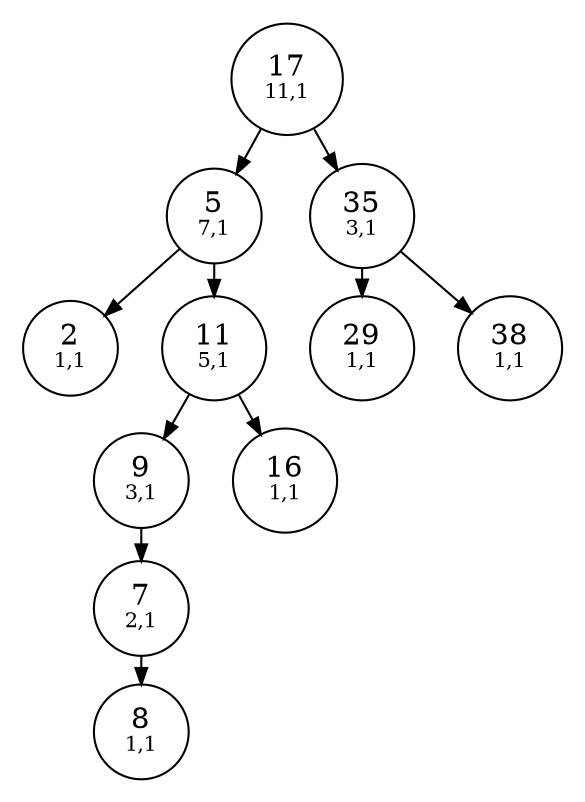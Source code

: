 
    digraph G {
    nodesep=0.3;
    ranksep=0.2;
    margin=0.1;
    node [shape=circle];
    edge [arrowsize=0.8];
    "616642da-186d-44a4-a68a-d0e2ff14e1dd" -> "039320fb-c7c0-41d9-afb9-3e4afa015b5b"[side=left];
"039320fb-c7c0-41d9-afb9-3e4afa015b5b" -> "68703976-94f7-411b-a7f1-141ba30ad001"[side=left];
"039320fb-c7c0-41d9-afb9-3e4afa015b5b" -> "c3b24ba3-fda8-424f-b53c-d976da75174e"[side=right];
"c3b24ba3-fda8-424f-b53c-d976da75174e" -> "dac8bfeb-898a-4e92-988d-b3e41e0d6fdd"[side=left];
"dac8bfeb-898a-4e92-988d-b3e41e0d6fdd" -> "b5975763-8084-42cf-97ad-7b7a27b54701"[side=left];
"b5975763-8084-42cf-97ad-7b7a27b54701" -> "be7bd129-52ff-4ff2-9a02-27b31a4ebe94"[side=right];
"c3b24ba3-fda8-424f-b53c-d976da75174e" -> "394618b8-1762-421e-9008-b941be9d514e"[side=right];
"616642da-186d-44a4-a68a-d0e2ff14e1dd" -> "603c7bc0-e269-403c-8ba1-d0aaf2cb72ff"[side=right];
"603c7bc0-e269-403c-8ba1-d0aaf2cb72ff" -> "12868ead-f605-42ac-96e2-7fb5f4607fcc"[side=left];
"603c7bc0-e269-403c-8ba1-d0aaf2cb72ff" -> "2e2f6fa5-a92f-43ee-acbc-698652b6b20d"[side=right];
"394618b8-1762-421e-9008-b941be9d514e"[label=<16<BR/><FONT POINT-SIZE="10">1,1</FONT>>]
"dac8bfeb-898a-4e92-988d-b3e41e0d6fdd"[label=<9<BR/><FONT POINT-SIZE="10">3,1</FONT>>]
"603c7bc0-e269-403c-8ba1-d0aaf2cb72ff"[label=<35<BR/><FONT POINT-SIZE="10">3,1</FONT>>]
"12868ead-f605-42ac-96e2-7fb5f4607fcc"[label=<29<BR/><FONT POINT-SIZE="10">1,1</FONT>>]
"be7bd129-52ff-4ff2-9a02-27b31a4ebe94"[label=<8<BR/><FONT POINT-SIZE="10">1,1</FONT>>]
"68703976-94f7-411b-a7f1-141ba30ad001"[label=<2<BR/><FONT POINT-SIZE="10">1,1</FONT>>]
"039320fb-c7c0-41d9-afb9-3e4afa015b5b"[label=<5<BR/><FONT POINT-SIZE="10">7,1</FONT>>]
"616642da-186d-44a4-a68a-d0e2ff14e1dd"[label=<17<BR/><FONT POINT-SIZE="10">11,1</FONT>>]
"b5975763-8084-42cf-97ad-7b7a27b54701"[label=<7<BR/><FONT POINT-SIZE="10">2,1</FONT>>]
"c3b24ba3-fda8-424f-b53c-d976da75174e"[label=<11<BR/><FONT POINT-SIZE="10">5,1</FONT>>]
"2e2f6fa5-a92f-43ee-acbc-698652b6b20d"[label=<38<BR/><FONT POINT-SIZE="10">1,1</FONT>>]}
